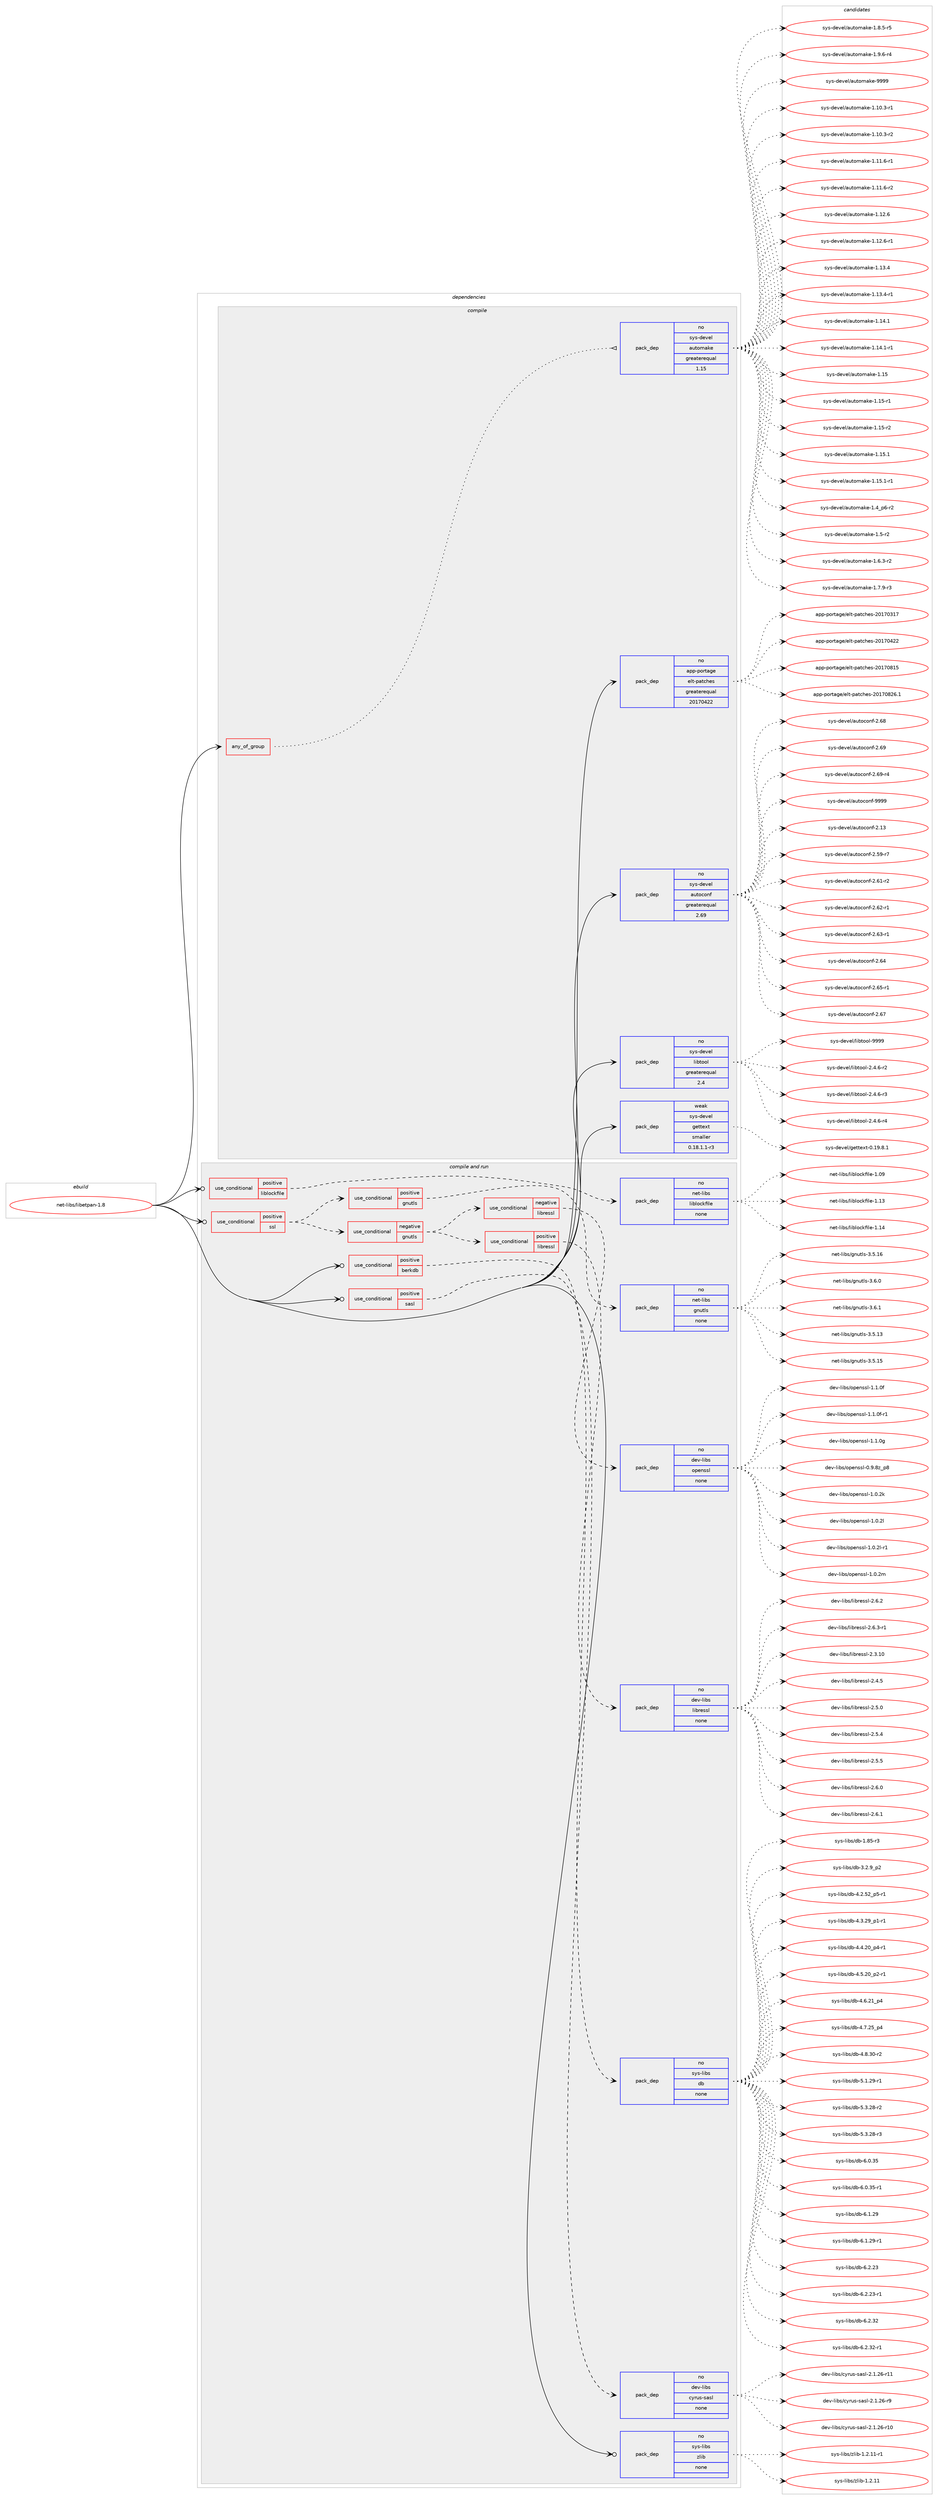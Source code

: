 digraph prolog {

# *************
# Graph options
# *************

newrank=true;
concentrate=true;
compound=true;
graph [rankdir=LR,fontname=Helvetica,fontsize=10,ranksep=1.5];#, ranksep=2.5, nodesep=0.2];
edge  [arrowhead=vee];
node  [fontname=Helvetica,fontsize=10];

# **********
# The ebuild
# **********

subgraph cluster_leftcol {
color=gray;
rank=same;
label=<<i>ebuild</i>>;
id [label="net-libs/libetpan-1.8", color=red, width=4, href="../net-libs/libetpan-1.8.svg"];
}

# ****************
# The dependencies
# ****************

subgraph cluster_midcol {
color=gray;
label=<<i>dependencies</i>>;
subgraph cluster_compile {
fillcolor="#eeeeee";
style=filled;
label=<<i>compile</i>>;
subgraph any6741 {
dependency416878 [label=<<TABLE BORDER="0" CELLBORDER="1" CELLSPACING="0" CELLPADDING="4"><TR><TD CELLPADDING="10">any_of_group</TD></TR></TABLE>>, shape=none, color=red];subgraph pack306772 {
dependency416879 [label=<<TABLE BORDER="0" CELLBORDER="1" CELLSPACING="0" CELLPADDING="4" WIDTH="220"><TR><TD ROWSPAN="6" CELLPADDING="30">pack_dep</TD></TR><TR><TD WIDTH="110">no</TD></TR><TR><TD>sys-devel</TD></TR><TR><TD>automake</TD></TR><TR><TD>greaterequal</TD></TR><TR><TD>1.15</TD></TR></TABLE>>, shape=none, color=blue];
}
dependency416878:e -> dependency416879:w [weight=20,style="dotted",arrowhead="oinv"];
}
id:e -> dependency416878:w [weight=20,style="solid",arrowhead="vee"];
subgraph pack306773 {
dependency416880 [label=<<TABLE BORDER="0" CELLBORDER="1" CELLSPACING="0" CELLPADDING="4" WIDTH="220"><TR><TD ROWSPAN="6" CELLPADDING="30">pack_dep</TD></TR><TR><TD WIDTH="110">no</TD></TR><TR><TD>app-portage</TD></TR><TR><TD>elt-patches</TD></TR><TR><TD>greaterequal</TD></TR><TR><TD>20170422</TD></TR></TABLE>>, shape=none, color=blue];
}
id:e -> dependency416880:w [weight=20,style="solid",arrowhead="vee"];
subgraph pack306774 {
dependency416881 [label=<<TABLE BORDER="0" CELLBORDER="1" CELLSPACING="0" CELLPADDING="4" WIDTH="220"><TR><TD ROWSPAN="6" CELLPADDING="30">pack_dep</TD></TR><TR><TD WIDTH="110">no</TD></TR><TR><TD>sys-devel</TD></TR><TR><TD>autoconf</TD></TR><TR><TD>greaterequal</TD></TR><TR><TD>2.69</TD></TR></TABLE>>, shape=none, color=blue];
}
id:e -> dependency416881:w [weight=20,style="solid",arrowhead="vee"];
subgraph pack306775 {
dependency416882 [label=<<TABLE BORDER="0" CELLBORDER="1" CELLSPACING="0" CELLPADDING="4" WIDTH="220"><TR><TD ROWSPAN="6" CELLPADDING="30">pack_dep</TD></TR><TR><TD WIDTH="110">no</TD></TR><TR><TD>sys-devel</TD></TR><TR><TD>libtool</TD></TR><TR><TD>greaterequal</TD></TR><TR><TD>2.4</TD></TR></TABLE>>, shape=none, color=blue];
}
id:e -> dependency416882:w [weight=20,style="solid",arrowhead="vee"];
subgraph pack306776 {
dependency416883 [label=<<TABLE BORDER="0" CELLBORDER="1" CELLSPACING="0" CELLPADDING="4" WIDTH="220"><TR><TD ROWSPAN="6" CELLPADDING="30">pack_dep</TD></TR><TR><TD WIDTH="110">weak</TD></TR><TR><TD>sys-devel</TD></TR><TR><TD>gettext</TD></TR><TR><TD>smaller</TD></TR><TR><TD>0.18.1.1-r3</TD></TR></TABLE>>, shape=none, color=blue];
}
id:e -> dependency416883:w [weight=20,style="solid",arrowhead="vee"];
}
subgraph cluster_compileandrun {
fillcolor="#eeeeee";
style=filled;
label=<<i>compile and run</i>>;
subgraph cond103173 {
dependency416884 [label=<<TABLE BORDER="0" CELLBORDER="1" CELLSPACING="0" CELLPADDING="4"><TR><TD ROWSPAN="3" CELLPADDING="10">use_conditional</TD></TR><TR><TD>positive</TD></TR><TR><TD>berkdb</TD></TR></TABLE>>, shape=none, color=red];
subgraph pack306777 {
dependency416885 [label=<<TABLE BORDER="0" CELLBORDER="1" CELLSPACING="0" CELLPADDING="4" WIDTH="220"><TR><TD ROWSPAN="6" CELLPADDING="30">pack_dep</TD></TR><TR><TD WIDTH="110">no</TD></TR><TR><TD>sys-libs</TD></TR><TR><TD>db</TD></TR><TR><TD>none</TD></TR><TR><TD></TD></TR></TABLE>>, shape=none, color=blue];
}
dependency416884:e -> dependency416885:w [weight=20,style="dashed",arrowhead="vee"];
}
id:e -> dependency416884:w [weight=20,style="solid",arrowhead="odotvee"];
subgraph cond103174 {
dependency416886 [label=<<TABLE BORDER="0" CELLBORDER="1" CELLSPACING="0" CELLPADDING="4"><TR><TD ROWSPAN="3" CELLPADDING="10">use_conditional</TD></TR><TR><TD>positive</TD></TR><TR><TD>liblockfile</TD></TR></TABLE>>, shape=none, color=red];
subgraph pack306778 {
dependency416887 [label=<<TABLE BORDER="0" CELLBORDER="1" CELLSPACING="0" CELLPADDING="4" WIDTH="220"><TR><TD ROWSPAN="6" CELLPADDING="30">pack_dep</TD></TR><TR><TD WIDTH="110">no</TD></TR><TR><TD>net-libs</TD></TR><TR><TD>liblockfile</TD></TR><TR><TD>none</TD></TR><TR><TD></TD></TR></TABLE>>, shape=none, color=blue];
}
dependency416886:e -> dependency416887:w [weight=20,style="dashed",arrowhead="vee"];
}
id:e -> dependency416886:w [weight=20,style="solid",arrowhead="odotvee"];
subgraph cond103175 {
dependency416888 [label=<<TABLE BORDER="0" CELLBORDER="1" CELLSPACING="0" CELLPADDING="4"><TR><TD ROWSPAN="3" CELLPADDING="10">use_conditional</TD></TR><TR><TD>positive</TD></TR><TR><TD>sasl</TD></TR></TABLE>>, shape=none, color=red];
subgraph pack306779 {
dependency416889 [label=<<TABLE BORDER="0" CELLBORDER="1" CELLSPACING="0" CELLPADDING="4" WIDTH="220"><TR><TD ROWSPAN="6" CELLPADDING="30">pack_dep</TD></TR><TR><TD WIDTH="110">no</TD></TR><TR><TD>dev-libs</TD></TR><TR><TD>cyrus-sasl</TD></TR><TR><TD>none</TD></TR><TR><TD></TD></TR></TABLE>>, shape=none, color=blue];
}
dependency416888:e -> dependency416889:w [weight=20,style="dashed",arrowhead="vee"];
}
id:e -> dependency416888:w [weight=20,style="solid",arrowhead="odotvee"];
subgraph cond103176 {
dependency416890 [label=<<TABLE BORDER="0" CELLBORDER="1" CELLSPACING="0" CELLPADDING="4"><TR><TD ROWSPAN="3" CELLPADDING="10">use_conditional</TD></TR><TR><TD>positive</TD></TR><TR><TD>ssl</TD></TR></TABLE>>, shape=none, color=red];
subgraph cond103177 {
dependency416891 [label=<<TABLE BORDER="0" CELLBORDER="1" CELLSPACING="0" CELLPADDING="4"><TR><TD ROWSPAN="3" CELLPADDING="10">use_conditional</TD></TR><TR><TD>positive</TD></TR><TR><TD>gnutls</TD></TR></TABLE>>, shape=none, color=red];
subgraph pack306780 {
dependency416892 [label=<<TABLE BORDER="0" CELLBORDER="1" CELLSPACING="0" CELLPADDING="4" WIDTH="220"><TR><TD ROWSPAN="6" CELLPADDING="30">pack_dep</TD></TR><TR><TD WIDTH="110">no</TD></TR><TR><TD>net-libs</TD></TR><TR><TD>gnutls</TD></TR><TR><TD>none</TD></TR><TR><TD></TD></TR></TABLE>>, shape=none, color=blue];
}
dependency416891:e -> dependency416892:w [weight=20,style="dashed",arrowhead="vee"];
}
dependency416890:e -> dependency416891:w [weight=20,style="dashed",arrowhead="vee"];
subgraph cond103178 {
dependency416893 [label=<<TABLE BORDER="0" CELLBORDER="1" CELLSPACING="0" CELLPADDING="4"><TR><TD ROWSPAN="3" CELLPADDING="10">use_conditional</TD></TR><TR><TD>negative</TD></TR><TR><TD>gnutls</TD></TR></TABLE>>, shape=none, color=red];
subgraph cond103179 {
dependency416894 [label=<<TABLE BORDER="0" CELLBORDER="1" CELLSPACING="0" CELLPADDING="4"><TR><TD ROWSPAN="3" CELLPADDING="10">use_conditional</TD></TR><TR><TD>negative</TD></TR><TR><TD>libressl</TD></TR></TABLE>>, shape=none, color=red];
subgraph pack306781 {
dependency416895 [label=<<TABLE BORDER="0" CELLBORDER="1" CELLSPACING="0" CELLPADDING="4" WIDTH="220"><TR><TD ROWSPAN="6" CELLPADDING="30">pack_dep</TD></TR><TR><TD WIDTH="110">no</TD></TR><TR><TD>dev-libs</TD></TR><TR><TD>openssl</TD></TR><TR><TD>none</TD></TR><TR><TD></TD></TR></TABLE>>, shape=none, color=blue];
}
dependency416894:e -> dependency416895:w [weight=20,style="dashed",arrowhead="vee"];
}
dependency416893:e -> dependency416894:w [weight=20,style="dashed",arrowhead="vee"];
subgraph cond103180 {
dependency416896 [label=<<TABLE BORDER="0" CELLBORDER="1" CELLSPACING="0" CELLPADDING="4"><TR><TD ROWSPAN="3" CELLPADDING="10">use_conditional</TD></TR><TR><TD>positive</TD></TR><TR><TD>libressl</TD></TR></TABLE>>, shape=none, color=red];
subgraph pack306782 {
dependency416897 [label=<<TABLE BORDER="0" CELLBORDER="1" CELLSPACING="0" CELLPADDING="4" WIDTH="220"><TR><TD ROWSPAN="6" CELLPADDING="30">pack_dep</TD></TR><TR><TD WIDTH="110">no</TD></TR><TR><TD>dev-libs</TD></TR><TR><TD>libressl</TD></TR><TR><TD>none</TD></TR><TR><TD></TD></TR></TABLE>>, shape=none, color=blue];
}
dependency416896:e -> dependency416897:w [weight=20,style="dashed",arrowhead="vee"];
}
dependency416893:e -> dependency416896:w [weight=20,style="dashed",arrowhead="vee"];
}
dependency416890:e -> dependency416893:w [weight=20,style="dashed",arrowhead="vee"];
}
id:e -> dependency416890:w [weight=20,style="solid",arrowhead="odotvee"];
subgraph pack306783 {
dependency416898 [label=<<TABLE BORDER="0" CELLBORDER="1" CELLSPACING="0" CELLPADDING="4" WIDTH="220"><TR><TD ROWSPAN="6" CELLPADDING="30">pack_dep</TD></TR><TR><TD WIDTH="110">no</TD></TR><TR><TD>sys-libs</TD></TR><TR><TD>zlib</TD></TR><TR><TD>none</TD></TR><TR><TD></TD></TR></TABLE>>, shape=none, color=blue];
}
id:e -> dependency416898:w [weight=20,style="solid",arrowhead="odotvee"];
}
subgraph cluster_run {
fillcolor="#eeeeee";
style=filled;
label=<<i>run</i>>;
}
}

# **************
# The candidates
# **************

subgraph cluster_choices {
rank=same;
color=gray;
label=<<i>candidates</i>>;

subgraph choice306772 {
color=black;
nodesep=1;
choice11512111545100101118101108479711711611110997107101454946494846514511449 [label="sys-devel/automake-1.10.3-r1", color=red, width=4,href="../sys-devel/automake-1.10.3-r1.svg"];
choice11512111545100101118101108479711711611110997107101454946494846514511450 [label="sys-devel/automake-1.10.3-r2", color=red, width=4,href="../sys-devel/automake-1.10.3-r2.svg"];
choice11512111545100101118101108479711711611110997107101454946494946544511449 [label="sys-devel/automake-1.11.6-r1", color=red, width=4,href="../sys-devel/automake-1.11.6-r1.svg"];
choice11512111545100101118101108479711711611110997107101454946494946544511450 [label="sys-devel/automake-1.11.6-r2", color=red, width=4,href="../sys-devel/automake-1.11.6-r2.svg"];
choice1151211154510010111810110847971171161111099710710145494649504654 [label="sys-devel/automake-1.12.6", color=red, width=4,href="../sys-devel/automake-1.12.6.svg"];
choice11512111545100101118101108479711711611110997107101454946495046544511449 [label="sys-devel/automake-1.12.6-r1", color=red, width=4,href="../sys-devel/automake-1.12.6-r1.svg"];
choice1151211154510010111810110847971171161111099710710145494649514652 [label="sys-devel/automake-1.13.4", color=red, width=4,href="../sys-devel/automake-1.13.4.svg"];
choice11512111545100101118101108479711711611110997107101454946495146524511449 [label="sys-devel/automake-1.13.4-r1", color=red, width=4,href="../sys-devel/automake-1.13.4-r1.svg"];
choice1151211154510010111810110847971171161111099710710145494649524649 [label="sys-devel/automake-1.14.1", color=red, width=4,href="../sys-devel/automake-1.14.1.svg"];
choice11512111545100101118101108479711711611110997107101454946495246494511449 [label="sys-devel/automake-1.14.1-r1", color=red, width=4,href="../sys-devel/automake-1.14.1-r1.svg"];
choice115121115451001011181011084797117116111109971071014549464953 [label="sys-devel/automake-1.15", color=red, width=4,href="../sys-devel/automake-1.15.svg"];
choice1151211154510010111810110847971171161111099710710145494649534511449 [label="sys-devel/automake-1.15-r1", color=red, width=4,href="../sys-devel/automake-1.15-r1.svg"];
choice1151211154510010111810110847971171161111099710710145494649534511450 [label="sys-devel/automake-1.15-r2", color=red, width=4,href="../sys-devel/automake-1.15-r2.svg"];
choice1151211154510010111810110847971171161111099710710145494649534649 [label="sys-devel/automake-1.15.1", color=red, width=4,href="../sys-devel/automake-1.15.1.svg"];
choice11512111545100101118101108479711711611110997107101454946495346494511449 [label="sys-devel/automake-1.15.1-r1", color=red, width=4,href="../sys-devel/automake-1.15.1-r1.svg"];
choice115121115451001011181011084797117116111109971071014549465295112544511450 [label="sys-devel/automake-1.4_p6-r2", color=red, width=4,href="../sys-devel/automake-1.4_p6-r2.svg"];
choice11512111545100101118101108479711711611110997107101454946534511450 [label="sys-devel/automake-1.5-r2", color=red, width=4,href="../sys-devel/automake-1.5-r2.svg"];
choice115121115451001011181011084797117116111109971071014549465446514511450 [label="sys-devel/automake-1.6.3-r2", color=red, width=4,href="../sys-devel/automake-1.6.3-r2.svg"];
choice115121115451001011181011084797117116111109971071014549465546574511451 [label="sys-devel/automake-1.7.9-r3", color=red, width=4,href="../sys-devel/automake-1.7.9-r3.svg"];
choice115121115451001011181011084797117116111109971071014549465646534511453 [label="sys-devel/automake-1.8.5-r5", color=red, width=4,href="../sys-devel/automake-1.8.5-r5.svg"];
choice115121115451001011181011084797117116111109971071014549465746544511452 [label="sys-devel/automake-1.9.6-r4", color=red, width=4,href="../sys-devel/automake-1.9.6-r4.svg"];
choice115121115451001011181011084797117116111109971071014557575757 [label="sys-devel/automake-9999", color=red, width=4,href="../sys-devel/automake-9999.svg"];
dependency416879:e -> choice11512111545100101118101108479711711611110997107101454946494846514511449:w [style=dotted,weight="100"];
dependency416879:e -> choice11512111545100101118101108479711711611110997107101454946494846514511450:w [style=dotted,weight="100"];
dependency416879:e -> choice11512111545100101118101108479711711611110997107101454946494946544511449:w [style=dotted,weight="100"];
dependency416879:e -> choice11512111545100101118101108479711711611110997107101454946494946544511450:w [style=dotted,weight="100"];
dependency416879:e -> choice1151211154510010111810110847971171161111099710710145494649504654:w [style=dotted,weight="100"];
dependency416879:e -> choice11512111545100101118101108479711711611110997107101454946495046544511449:w [style=dotted,weight="100"];
dependency416879:e -> choice1151211154510010111810110847971171161111099710710145494649514652:w [style=dotted,weight="100"];
dependency416879:e -> choice11512111545100101118101108479711711611110997107101454946495146524511449:w [style=dotted,weight="100"];
dependency416879:e -> choice1151211154510010111810110847971171161111099710710145494649524649:w [style=dotted,weight="100"];
dependency416879:e -> choice11512111545100101118101108479711711611110997107101454946495246494511449:w [style=dotted,weight="100"];
dependency416879:e -> choice115121115451001011181011084797117116111109971071014549464953:w [style=dotted,weight="100"];
dependency416879:e -> choice1151211154510010111810110847971171161111099710710145494649534511449:w [style=dotted,weight="100"];
dependency416879:e -> choice1151211154510010111810110847971171161111099710710145494649534511450:w [style=dotted,weight="100"];
dependency416879:e -> choice1151211154510010111810110847971171161111099710710145494649534649:w [style=dotted,weight="100"];
dependency416879:e -> choice11512111545100101118101108479711711611110997107101454946495346494511449:w [style=dotted,weight="100"];
dependency416879:e -> choice115121115451001011181011084797117116111109971071014549465295112544511450:w [style=dotted,weight="100"];
dependency416879:e -> choice11512111545100101118101108479711711611110997107101454946534511450:w [style=dotted,weight="100"];
dependency416879:e -> choice115121115451001011181011084797117116111109971071014549465446514511450:w [style=dotted,weight="100"];
dependency416879:e -> choice115121115451001011181011084797117116111109971071014549465546574511451:w [style=dotted,weight="100"];
dependency416879:e -> choice115121115451001011181011084797117116111109971071014549465646534511453:w [style=dotted,weight="100"];
dependency416879:e -> choice115121115451001011181011084797117116111109971071014549465746544511452:w [style=dotted,weight="100"];
dependency416879:e -> choice115121115451001011181011084797117116111109971071014557575757:w [style=dotted,weight="100"];
}
subgraph choice306773 {
color=black;
nodesep=1;
choice97112112451121111141169710310147101108116451129711699104101115455048495548514955 [label="app-portage/elt-patches-20170317", color=red, width=4,href="../app-portage/elt-patches-20170317.svg"];
choice97112112451121111141169710310147101108116451129711699104101115455048495548525050 [label="app-portage/elt-patches-20170422", color=red, width=4,href="../app-portage/elt-patches-20170422.svg"];
choice97112112451121111141169710310147101108116451129711699104101115455048495548564953 [label="app-portage/elt-patches-20170815", color=red, width=4,href="../app-portage/elt-patches-20170815.svg"];
choice971121124511211111411697103101471011081164511297116991041011154550484955485650544649 [label="app-portage/elt-patches-20170826.1", color=red, width=4,href="../app-portage/elt-patches-20170826.1.svg"];
dependency416880:e -> choice97112112451121111141169710310147101108116451129711699104101115455048495548514955:w [style=dotted,weight="100"];
dependency416880:e -> choice97112112451121111141169710310147101108116451129711699104101115455048495548525050:w [style=dotted,weight="100"];
dependency416880:e -> choice97112112451121111141169710310147101108116451129711699104101115455048495548564953:w [style=dotted,weight="100"];
dependency416880:e -> choice971121124511211111411697103101471011081164511297116991041011154550484955485650544649:w [style=dotted,weight="100"];
}
subgraph choice306774 {
color=black;
nodesep=1;
choice115121115451001011181011084797117116111991111101024550464951 [label="sys-devel/autoconf-2.13", color=red, width=4,href="../sys-devel/autoconf-2.13.svg"];
choice1151211154510010111810110847971171161119911111010245504653574511455 [label="sys-devel/autoconf-2.59-r7", color=red, width=4,href="../sys-devel/autoconf-2.59-r7.svg"];
choice1151211154510010111810110847971171161119911111010245504654494511450 [label="sys-devel/autoconf-2.61-r2", color=red, width=4,href="../sys-devel/autoconf-2.61-r2.svg"];
choice1151211154510010111810110847971171161119911111010245504654504511449 [label="sys-devel/autoconf-2.62-r1", color=red, width=4,href="../sys-devel/autoconf-2.62-r1.svg"];
choice1151211154510010111810110847971171161119911111010245504654514511449 [label="sys-devel/autoconf-2.63-r1", color=red, width=4,href="../sys-devel/autoconf-2.63-r1.svg"];
choice115121115451001011181011084797117116111991111101024550465452 [label="sys-devel/autoconf-2.64", color=red, width=4,href="../sys-devel/autoconf-2.64.svg"];
choice1151211154510010111810110847971171161119911111010245504654534511449 [label="sys-devel/autoconf-2.65-r1", color=red, width=4,href="../sys-devel/autoconf-2.65-r1.svg"];
choice115121115451001011181011084797117116111991111101024550465455 [label="sys-devel/autoconf-2.67", color=red, width=4,href="../sys-devel/autoconf-2.67.svg"];
choice115121115451001011181011084797117116111991111101024550465456 [label="sys-devel/autoconf-2.68", color=red, width=4,href="../sys-devel/autoconf-2.68.svg"];
choice115121115451001011181011084797117116111991111101024550465457 [label="sys-devel/autoconf-2.69", color=red, width=4,href="../sys-devel/autoconf-2.69.svg"];
choice1151211154510010111810110847971171161119911111010245504654574511452 [label="sys-devel/autoconf-2.69-r4", color=red, width=4,href="../sys-devel/autoconf-2.69-r4.svg"];
choice115121115451001011181011084797117116111991111101024557575757 [label="sys-devel/autoconf-9999", color=red, width=4,href="../sys-devel/autoconf-9999.svg"];
dependency416881:e -> choice115121115451001011181011084797117116111991111101024550464951:w [style=dotted,weight="100"];
dependency416881:e -> choice1151211154510010111810110847971171161119911111010245504653574511455:w [style=dotted,weight="100"];
dependency416881:e -> choice1151211154510010111810110847971171161119911111010245504654494511450:w [style=dotted,weight="100"];
dependency416881:e -> choice1151211154510010111810110847971171161119911111010245504654504511449:w [style=dotted,weight="100"];
dependency416881:e -> choice1151211154510010111810110847971171161119911111010245504654514511449:w [style=dotted,weight="100"];
dependency416881:e -> choice115121115451001011181011084797117116111991111101024550465452:w [style=dotted,weight="100"];
dependency416881:e -> choice1151211154510010111810110847971171161119911111010245504654534511449:w [style=dotted,weight="100"];
dependency416881:e -> choice115121115451001011181011084797117116111991111101024550465455:w [style=dotted,weight="100"];
dependency416881:e -> choice115121115451001011181011084797117116111991111101024550465456:w [style=dotted,weight="100"];
dependency416881:e -> choice115121115451001011181011084797117116111991111101024550465457:w [style=dotted,weight="100"];
dependency416881:e -> choice1151211154510010111810110847971171161119911111010245504654574511452:w [style=dotted,weight="100"];
dependency416881:e -> choice115121115451001011181011084797117116111991111101024557575757:w [style=dotted,weight="100"];
}
subgraph choice306775 {
color=black;
nodesep=1;
choice1151211154510010111810110847108105981161111111084550465246544511450 [label="sys-devel/libtool-2.4.6-r2", color=red, width=4,href="../sys-devel/libtool-2.4.6-r2.svg"];
choice1151211154510010111810110847108105981161111111084550465246544511451 [label="sys-devel/libtool-2.4.6-r3", color=red, width=4,href="../sys-devel/libtool-2.4.6-r3.svg"];
choice1151211154510010111810110847108105981161111111084550465246544511452 [label="sys-devel/libtool-2.4.6-r4", color=red, width=4,href="../sys-devel/libtool-2.4.6-r4.svg"];
choice1151211154510010111810110847108105981161111111084557575757 [label="sys-devel/libtool-9999", color=red, width=4,href="../sys-devel/libtool-9999.svg"];
dependency416882:e -> choice1151211154510010111810110847108105981161111111084550465246544511450:w [style=dotted,weight="100"];
dependency416882:e -> choice1151211154510010111810110847108105981161111111084550465246544511451:w [style=dotted,weight="100"];
dependency416882:e -> choice1151211154510010111810110847108105981161111111084550465246544511452:w [style=dotted,weight="100"];
dependency416882:e -> choice1151211154510010111810110847108105981161111111084557575757:w [style=dotted,weight="100"];
}
subgraph choice306776 {
color=black;
nodesep=1;
choice1151211154510010111810110847103101116116101120116454846495746564649 [label="sys-devel/gettext-0.19.8.1", color=red, width=4,href="../sys-devel/gettext-0.19.8.1.svg"];
dependency416883:e -> choice1151211154510010111810110847103101116116101120116454846495746564649:w [style=dotted,weight="100"];
}
subgraph choice306777 {
color=black;
nodesep=1;
choice1151211154510810598115471009845494656534511451 [label="sys-libs/db-1.85-r3", color=red, width=4,href="../sys-libs/db-1.85-r3.svg"];
choice115121115451081059811547100984551465046579511250 [label="sys-libs/db-3.2.9_p2", color=red, width=4,href="../sys-libs/db-3.2.9_p2.svg"];
choice115121115451081059811547100984552465046535095112534511449 [label="sys-libs/db-4.2.52_p5-r1", color=red, width=4,href="../sys-libs/db-4.2.52_p5-r1.svg"];
choice115121115451081059811547100984552465146505795112494511449 [label="sys-libs/db-4.3.29_p1-r1", color=red, width=4,href="../sys-libs/db-4.3.29_p1-r1.svg"];
choice115121115451081059811547100984552465246504895112524511449 [label="sys-libs/db-4.4.20_p4-r1", color=red, width=4,href="../sys-libs/db-4.4.20_p4-r1.svg"];
choice115121115451081059811547100984552465346504895112504511449 [label="sys-libs/db-4.5.20_p2-r1", color=red, width=4,href="../sys-libs/db-4.5.20_p2-r1.svg"];
choice11512111545108105981154710098455246544650499511252 [label="sys-libs/db-4.6.21_p4", color=red, width=4,href="../sys-libs/db-4.6.21_p4.svg"];
choice11512111545108105981154710098455246554650539511252 [label="sys-libs/db-4.7.25_p4", color=red, width=4,href="../sys-libs/db-4.7.25_p4.svg"];
choice11512111545108105981154710098455246564651484511450 [label="sys-libs/db-4.8.30-r2", color=red, width=4,href="../sys-libs/db-4.8.30-r2.svg"];
choice11512111545108105981154710098455346494650574511449 [label="sys-libs/db-5.1.29-r1", color=red, width=4,href="../sys-libs/db-5.1.29-r1.svg"];
choice11512111545108105981154710098455346514650564511450 [label="sys-libs/db-5.3.28-r2", color=red, width=4,href="../sys-libs/db-5.3.28-r2.svg"];
choice11512111545108105981154710098455346514650564511451 [label="sys-libs/db-5.3.28-r3", color=red, width=4,href="../sys-libs/db-5.3.28-r3.svg"];
choice1151211154510810598115471009845544648465153 [label="sys-libs/db-6.0.35", color=red, width=4,href="../sys-libs/db-6.0.35.svg"];
choice11512111545108105981154710098455446484651534511449 [label="sys-libs/db-6.0.35-r1", color=red, width=4,href="../sys-libs/db-6.0.35-r1.svg"];
choice1151211154510810598115471009845544649465057 [label="sys-libs/db-6.1.29", color=red, width=4,href="../sys-libs/db-6.1.29.svg"];
choice11512111545108105981154710098455446494650574511449 [label="sys-libs/db-6.1.29-r1", color=red, width=4,href="../sys-libs/db-6.1.29-r1.svg"];
choice1151211154510810598115471009845544650465051 [label="sys-libs/db-6.2.23", color=red, width=4,href="../sys-libs/db-6.2.23.svg"];
choice11512111545108105981154710098455446504650514511449 [label="sys-libs/db-6.2.23-r1", color=red, width=4,href="../sys-libs/db-6.2.23-r1.svg"];
choice1151211154510810598115471009845544650465150 [label="sys-libs/db-6.2.32", color=red, width=4,href="../sys-libs/db-6.2.32.svg"];
choice11512111545108105981154710098455446504651504511449 [label="sys-libs/db-6.2.32-r1", color=red, width=4,href="../sys-libs/db-6.2.32-r1.svg"];
dependency416885:e -> choice1151211154510810598115471009845494656534511451:w [style=dotted,weight="100"];
dependency416885:e -> choice115121115451081059811547100984551465046579511250:w [style=dotted,weight="100"];
dependency416885:e -> choice115121115451081059811547100984552465046535095112534511449:w [style=dotted,weight="100"];
dependency416885:e -> choice115121115451081059811547100984552465146505795112494511449:w [style=dotted,weight="100"];
dependency416885:e -> choice115121115451081059811547100984552465246504895112524511449:w [style=dotted,weight="100"];
dependency416885:e -> choice115121115451081059811547100984552465346504895112504511449:w [style=dotted,weight="100"];
dependency416885:e -> choice11512111545108105981154710098455246544650499511252:w [style=dotted,weight="100"];
dependency416885:e -> choice11512111545108105981154710098455246554650539511252:w [style=dotted,weight="100"];
dependency416885:e -> choice11512111545108105981154710098455246564651484511450:w [style=dotted,weight="100"];
dependency416885:e -> choice11512111545108105981154710098455346494650574511449:w [style=dotted,weight="100"];
dependency416885:e -> choice11512111545108105981154710098455346514650564511450:w [style=dotted,weight="100"];
dependency416885:e -> choice11512111545108105981154710098455346514650564511451:w [style=dotted,weight="100"];
dependency416885:e -> choice1151211154510810598115471009845544648465153:w [style=dotted,weight="100"];
dependency416885:e -> choice11512111545108105981154710098455446484651534511449:w [style=dotted,weight="100"];
dependency416885:e -> choice1151211154510810598115471009845544649465057:w [style=dotted,weight="100"];
dependency416885:e -> choice11512111545108105981154710098455446494650574511449:w [style=dotted,weight="100"];
dependency416885:e -> choice1151211154510810598115471009845544650465051:w [style=dotted,weight="100"];
dependency416885:e -> choice11512111545108105981154710098455446504650514511449:w [style=dotted,weight="100"];
dependency416885:e -> choice1151211154510810598115471009845544650465150:w [style=dotted,weight="100"];
dependency416885:e -> choice11512111545108105981154710098455446504651504511449:w [style=dotted,weight="100"];
}
subgraph choice306778 {
color=black;
nodesep=1;
choice11010111645108105981154710810598108111991071021051081014549464857 [label="net-libs/liblockfile-1.09", color=red, width=4,href="../net-libs/liblockfile-1.09.svg"];
choice11010111645108105981154710810598108111991071021051081014549464951 [label="net-libs/liblockfile-1.13", color=red, width=4,href="../net-libs/liblockfile-1.13.svg"];
choice11010111645108105981154710810598108111991071021051081014549464952 [label="net-libs/liblockfile-1.14", color=red, width=4,href="../net-libs/liblockfile-1.14.svg"];
dependency416887:e -> choice11010111645108105981154710810598108111991071021051081014549464857:w [style=dotted,weight="100"];
dependency416887:e -> choice11010111645108105981154710810598108111991071021051081014549464951:w [style=dotted,weight="100"];
dependency416887:e -> choice11010111645108105981154710810598108111991071021051081014549464952:w [style=dotted,weight="100"];
}
subgraph choice306779 {
color=black;
nodesep=1;
choice10010111845108105981154799121114117115451159711510845504649465054451144948 [label="dev-libs/cyrus-sasl-2.1.26-r10", color=red, width=4,href="../dev-libs/cyrus-sasl-2.1.26-r10.svg"];
choice10010111845108105981154799121114117115451159711510845504649465054451144949 [label="dev-libs/cyrus-sasl-2.1.26-r11", color=red, width=4,href="../dev-libs/cyrus-sasl-2.1.26-r11.svg"];
choice100101118451081059811547991211141171154511597115108455046494650544511457 [label="dev-libs/cyrus-sasl-2.1.26-r9", color=red, width=4,href="../dev-libs/cyrus-sasl-2.1.26-r9.svg"];
dependency416889:e -> choice10010111845108105981154799121114117115451159711510845504649465054451144948:w [style=dotted,weight="100"];
dependency416889:e -> choice10010111845108105981154799121114117115451159711510845504649465054451144949:w [style=dotted,weight="100"];
dependency416889:e -> choice100101118451081059811547991211141171154511597115108455046494650544511457:w [style=dotted,weight="100"];
}
subgraph choice306780 {
color=black;
nodesep=1;
choice11010111645108105981154710311011711610811545514653464951 [label="net-libs/gnutls-3.5.13", color=red, width=4,href="../net-libs/gnutls-3.5.13.svg"];
choice11010111645108105981154710311011711610811545514653464953 [label="net-libs/gnutls-3.5.15", color=red, width=4,href="../net-libs/gnutls-3.5.15.svg"];
choice11010111645108105981154710311011711610811545514653464954 [label="net-libs/gnutls-3.5.16", color=red, width=4,href="../net-libs/gnutls-3.5.16.svg"];
choice110101116451081059811547103110117116108115455146544648 [label="net-libs/gnutls-3.6.0", color=red, width=4,href="../net-libs/gnutls-3.6.0.svg"];
choice110101116451081059811547103110117116108115455146544649 [label="net-libs/gnutls-3.6.1", color=red, width=4,href="../net-libs/gnutls-3.6.1.svg"];
dependency416892:e -> choice11010111645108105981154710311011711610811545514653464951:w [style=dotted,weight="100"];
dependency416892:e -> choice11010111645108105981154710311011711610811545514653464953:w [style=dotted,weight="100"];
dependency416892:e -> choice11010111645108105981154710311011711610811545514653464954:w [style=dotted,weight="100"];
dependency416892:e -> choice110101116451081059811547103110117116108115455146544648:w [style=dotted,weight="100"];
dependency416892:e -> choice110101116451081059811547103110117116108115455146544649:w [style=dotted,weight="100"];
}
subgraph choice306781 {
color=black;
nodesep=1;
choice1001011184510810598115471111121011101151151084548465746561229511256 [label="dev-libs/openssl-0.9.8z_p8", color=red, width=4,href="../dev-libs/openssl-0.9.8z_p8.svg"];
choice100101118451081059811547111112101110115115108454946484650107 [label="dev-libs/openssl-1.0.2k", color=red, width=4,href="../dev-libs/openssl-1.0.2k.svg"];
choice100101118451081059811547111112101110115115108454946484650108 [label="dev-libs/openssl-1.0.2l", color=red, width=4,href="../dev-libs/openssl-1.0.2l.svg"];
choice1001011184510810598115471111121011101151151084549464846501084511449 [label="dev-libs/openssl-1.0.2l-r1", color=red, width=4,href="../dev-libs/openssl-1.0.2l-r1.svg"];
choice100101118451081059811547111112101110115115108454946484650109 [label="dev-libs/openssl-1.0.2m", color=red, width=4,href="../dev-libs/openssl-1.0.2m.svg"];
choice100101118451081059811547111112101110115115108454946494648102 [label="dev-libs/openssl-1.1.0f", color=red, width=4,href="../dev-libs/openssl-1.1.0f.svg"];
choice1001011184510810598115471111121011101151151084549464946481024511449 [label="dev-libs/openssl-1.1.0f-r1", color=red, width=4,href="../dev-libs/openssl-1.1.0f-r1.svg"];
choice100101118451081059811547111112101110115115108454946494648103 [label="dev-libs/openssl-1.1.0g", color=red, width=4,href="../dev-libs/openssl-1.1.0g.svg"];
dependency416895:e -> choice1001011184510810598115471111121011101151151084548465746561229511256:w [style=dotted,weight="100"];
dependency416895:e -> choice100101118451081059811547111112101110115115108454946484650107:w [style=dotted,weight="100"];
dependency416895:e -> choice100101118451081059811547111112101110115115108454946484650108:w [style=dotted,weight="100"];
dependency416895:e -> choice1001011184510810598115471111121011101151151084549464846501084511449:w [style=dotted,weight="100"];
dependency416895:e -> choice100101118451081059811547111112101110115115108454946484650109:w [style=dotted,weight="100"];
dependency416895:e -> choice100101118451081059811547111112101110115115108454946494648102:w [style=dotted,weight="100"];
dependency416895:e -> choice1001011184510810598115471111121011101151151084549464946481024511449:w [style=dotted,weight="100"];
dependency416895:e -> choice100101118451081059811547111112101110115115108454946494648103:w [style=dotted,weight="100"];
}
subgraph choice306782 {
color=black;
nodesep=1;
choice1001011184510810598115471081059811410111511510845504651464948 [label="dev-libs/libressl-2.3.10", color=red, width=4,href="../dev-libs/libressl-2.3.10.svg"];
choice10010111845108105981154710810598114101115115108455046524653 [label="dev-libs/libressl-2.4.5", color=red, width=4,href="../dev-libs/libressl-2.4.5.svg"];
choice10010111845108105981154710810598114101115115108455046534648 [label="dev-libs/libressl-2.5.0", color=red, width=4,href="../dev-libs/libressl-2.5.0.svg"];
choice10010111845108105981154710810598114101115115108455046534652 [label="dev-libs/libressl-2.5.4", color=red, width=4,href="../dev-libs/libressl-2.5.4.svg"];
choice10010111845108105981154710810598114101115115108455046534653 [label="dev-libs/libressl-2.5.5", color=red, width=4,href="../dev-libs/libressl-2.5.5.svg"];
choice10010111845108105981154710810598114101115115108455046544648 [label="dev-libs/libressl-2.6.0", color=red, width=4,href="../dev-libs/libressl-2.6.0.svg"];
choice10010111845108105981154710810598114101115115108455046544649 [label="dev-libs/libressl-2.6.1", color=red, width=4,href="../dev-libs/libressl-2.6.1.svg"];
choice10010111845108105981154710810598114101115115108455046544650 [label="dev-libs/libressl-2.6.2", color=red, width=4,href="../dev-libs/libressl-2.6.2.svg"];
choice100101118451081059811547108105981141011151151084550465446514511449 [label="dev-libs/libressl-2.6.3-r1", color=red, width=4,href="../dev-libs/libressl-2.6.3-r1.svg"];
dependency416897:e -> choice1001011184510810598115471081059811410111511510845504651464948:w [style=dotted,weight="100"];
dependency416897:e -> choice10010111845108105981154710810598114101115115108455046524653:w [style=dotted,weight="100"];
dependency416897:e -> choice10010111845108105981154710810598114101115115108455046534648:w [style=dotted,weight="100"];
dependency416897:e -> choice10010111845108105981154710810598114101115115108455046534652:w [style=dotted,weight="100"];
dependency416897:e -> choice10010111845108105981154710810598114101115115108455046534653:w [style=dotted,weight="100"];
dependency416897:e -> choice10010111845108105981154710810598114101115115108455046544648:w [style=dotted,weight="100"];
dependency416897:e -> choice10010111845108105981154710810598114101115115108455046544649:w [style=dotted,weight="100"];
dependency416897:e -> choice10010111845108105981154710810598114101115115108455046544650:w [style=dotted,weight="100"];
dependency416897:e -> choice100101118451081059811547108105981141011151151084550465446514511449:w [style=dotted,weight="100"];
}
subgraph choice306783 {
color=black;
nodesep=1;
choice1151211154510810598115471221081059845494650464949 [label="sys-libs/zlib-1.2.11", color=red, width=4,href="../sys-libs/zlib-1.2.11.svg"];
choice11512111545108105981154712210810598454946504649494511449 [label="sys-libs/zlib-1.2.11-r1", color=red, width=4,href="../sys-libs/zlib-1.2.11-r1.svg"];
dependency416898:e -> choice1151211154510810598115471221081059845494650464949:w [style=dotted,weight="100"];
dependency416898:e -> choice11512111545108105981154712210810598454946504649494511449:w [style=dotted,weight="100"];
}
}

}
